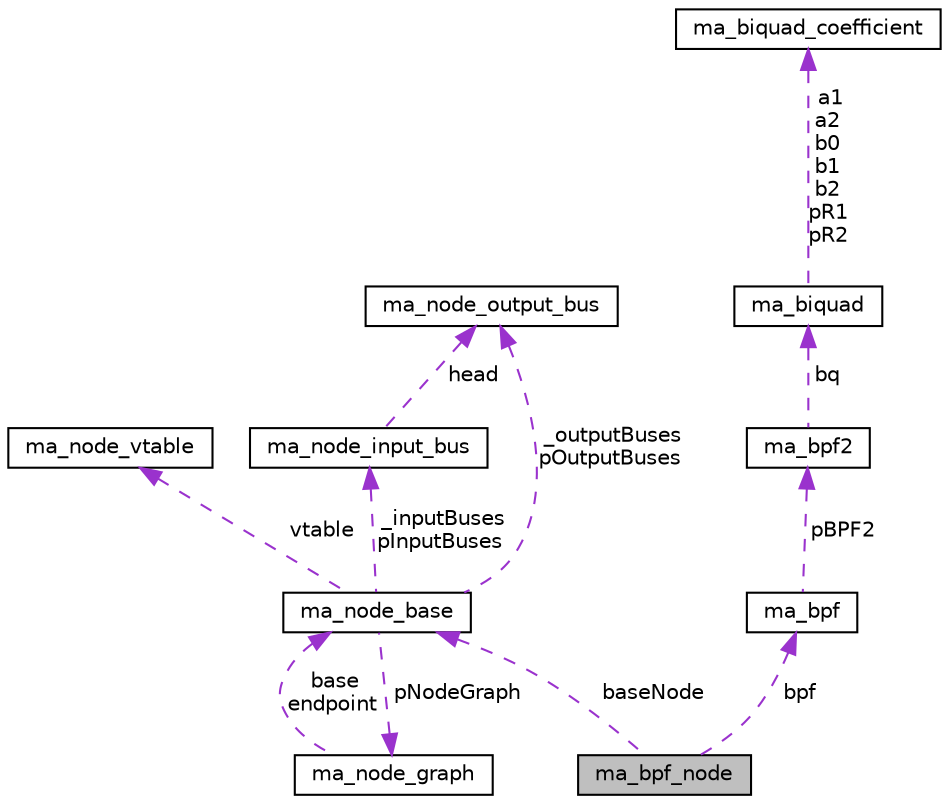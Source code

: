 digraph "ma_bpf_node"
{
 // LATEX_PDF_SIZE
  edge [fontname="Helvetica",fontsize="10",labelfontname="Helvetica",labelfontsize="10"];
  node [fontname="Helvetica",fontsize="10",shape=record];
  Node1 [label="ma_bpf_node",height=0.2,width=0.4,color="black", fillcolor="grey75", style="filled", fontcolor="black",tooltip=" "];
  Node2 -> Node1 [dir="back",color="darkorchid3",fontsize="10",style="dashed",label=" baseNode" ,fontname="Helvetica"];
  Node2 [label="ma_node_base",height=0.2,width=0.4,color="black", fillcolor="white", style="filled",URL="$structma__node__base.html",tooltip=" "];
  Node3 -> Node2 [dir="back",color="darkorchid3",fontsize="10",style="dashed",label=" vtable" ,fontname="Helvetica"];
  Node3 [label="ma_node_vtable",height=0.2,width=0.4,color="black", fillcolor="white", style="filled",URL="$structma__node__vtable.html",tooltip=" "];
  Node4 -> Node2 [dir="back",color="darkorchid3",fontsize="10",style="dashed",label=" _inputBuses\npInputBuses" ,fontname="Helvetica"];
  Node4 [label="ma_node_input_bus",height=0.2,width=0.4,color="black", fillcolor="white", style="filled",URL="$structma__node__input__bus.html",tooltip=" "];
  Node5 -> Node4 [dir="back",color="darkorchid3",fontsize="10",style="dashed",label=" head" ,fontname="Helvetica"];
  Node5 [label="ma_node_output_bus",height=0.2,width=0.4,color="black", fillcolor="white", style="filled",URL="$structma__node__output__bus.html",tooltip=" "];
  Node5 -> Node2 [dir="back",color="darkorchid3",fontsize="10",style="dashed",label=" _outputBuses\npOutputBuses" ,fontname="Helvetica"];
  Node6 -> Node2 [dir="back",color="darkorchid3",fontsize="10",style="dashed",label=" pNodeGraph" ,fontname="Helvetica"];
  Node6 [label="ma_node_graph",height=0.2,width=0.4,color="black", fillcolor="white", style="filled",URL="$structma__node__graph.html",tooltip=" "];
  Node2 -> Node6 [dir="back",color="darkorchid3",fontsize="10",style="dashed",label=" base\nendpoint" ,fontname="Helvetica"];
  Node7 -> Node1 [dir="back",color="darkorchid3",fontsize="10",style="dashed",label=" bpf" ,fontname="Helvetica"];
  Node7 [label="ma_bpf",height=0.2,width=0.4,color="black", fillcolor="white", style="filled",URL="$structma__bpf.html",tooltip=" "];
  Node8 -> Node7 [dir="back",color="darkorchid3",fontsize="10",style="dashed",label=" pBPF2" ,fontname="Helvetica"];
  Node8 [label="ma_bpf2",height=0.2,width=0.4,color="black", fillcolor="white", style="filled",URL="$structma__bpf2.html",tooltip=" "];
  Node9 -> Node8 [dir="back",color="darkorchid3",fontsize="10",style="dashed",label=" bq" ,fontname="Helvetica"];
  Node9 [label="ma_biquad",height=0.2,width=0.4,color="black", fillcolor="white", style="filled",URL="$structma__biquad.html",tooltip=" "];
  Node10 -> Node9 [dir="back",color="darkorchid3",fontsize="10",style="dashed",label=" a1\na2\nb0\nb1\nb2\npR1\npR2" ,fontname="Helvetica"];
  Node10 [label="ma_biquad_coefficient",height=0.2,width=0.4,color="black", fillcolor="white", style="filled",URL="$unionma__biquad__coefficient.html",tooltip=" "];
}

